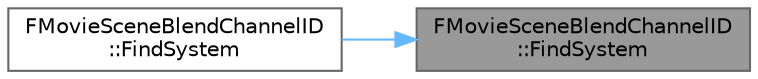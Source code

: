 digraph "FMovieSceneBlendChannelID::FindSystem"
{
 // INTERACTIVE_SVG=YES
 // LATEX_PDF_SIZE
  bgcolor="transparent";
  edge [fontname=Helvetica,fontsize=10,labelfontname=Helvetica,labelfontsize=10];
  node [fontname=Helvetica,fontsize=10,shape=box,height=0.2,width=0.4];
  rankdir="RL";
  Node1 [id="Node000001",label="FMovieSceneBlendChannelID\l::FindSystem",height=0.2,width=0.4,color="gray40", fillcolor="grey60", style="filled", fontcolor="black",tooltip="Returns the blender system instance found in a given linker."];
  Node1 -> Node2 [id="edge1_Node000001_Node000002",dir="back",color="steelblue1",style="solid",tooltip=" "];
  Node2 [id="Node000002",label="FMovieSceneBlendChannelID\l::FindSystem",height=0.2,width=0.4,color="grey40", fillcolor="white", style="filled",URL="$de/d45/structFMovieSceneBlendChannelID.html#a8fbf323494c966f4d5d0bf684ce30bc6",tooltip="Returns the blender system instance found in a given linker."];
}
